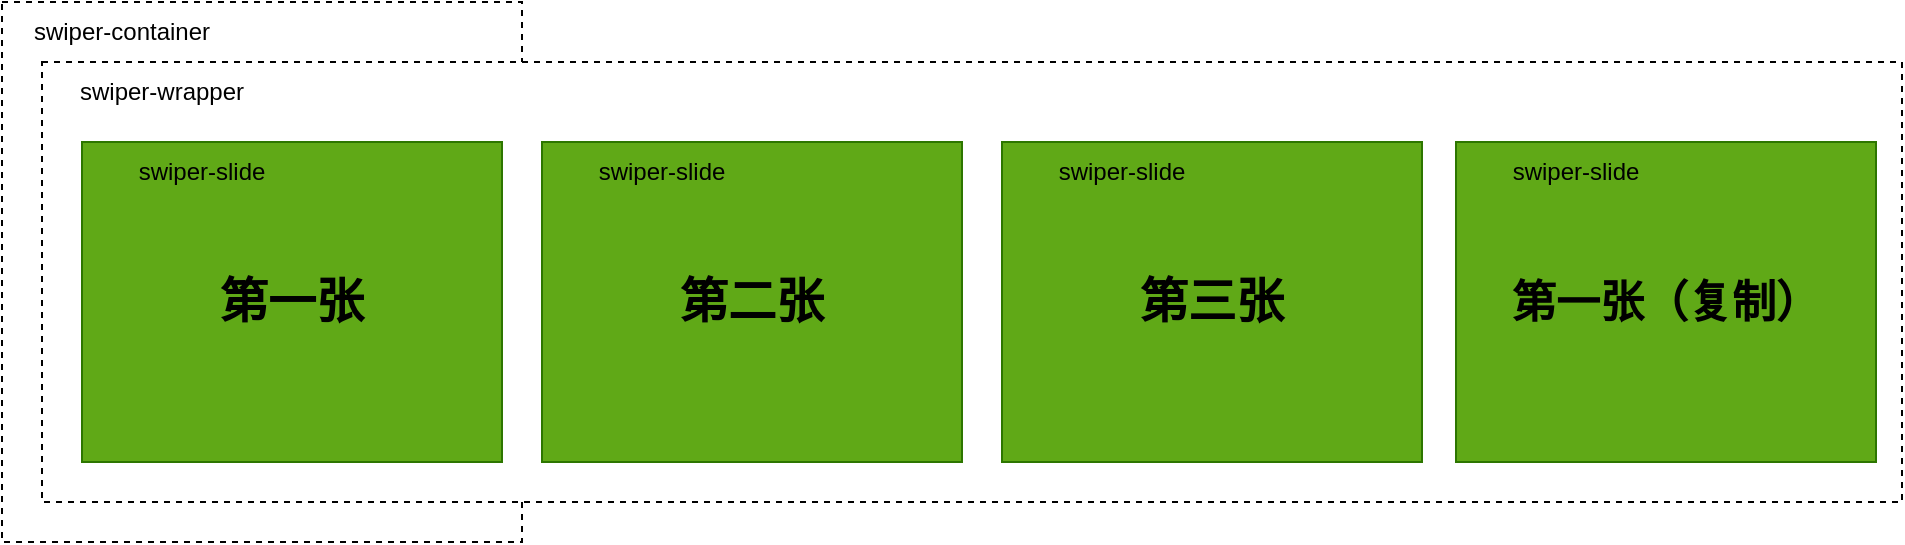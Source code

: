 <mxfile>
    <diagram id="fGUG9qmv1cIJH5dulv06" name="第 1 页">
        <mxGraphModel dx="1040" dy="458" grid="1" gridSize="10" guides="1" tooltips="1" connect="1" arrows="1" fold="1" page="1" pageScale="1" pageWidth="827" pageHeight="1169" math="0" shadow="0">
            <root>
                <mxCell id="0"/>
                <mxCell id="1" parent="0"/>
                <mxCell id="2" value="" style="rounded=0;whiteSpace=wrap;html=1;dashed=1;" parent="1" vertex="1">
                    <mxGeometry x="120" y="140" width="260" height="270" as="geometry"/>
                </mxCell>
                <mxCell id="114" value="" style="rounded=0;whiteSpace=wrap;html=1;dashed=1;" vertex="1" parent="1">
                    <mxGeometry x="140" y="170" width="930" height="220" as="geometry"/>
                </mxCell>
                <mxCell id="3" value="swiper-container" style="text;html=1;strokeColor=none;fillColor=none;align=center;verticalAlign=middle;whiteSpace=wrap;rounded=0;" parent="1" vertex="1">
                    <mxGeometry x="120" y="140" width="120" height="30" as="geometry"/>
                </mxCell>
                <mxCell id="7" value="" style="group" parent="1" vertex="1" connectable="0">
                    <mxGeometry x="160" y="210" width="210" height="160" as="geometry"/>
                </mxCell>
                <mxCell id="5" value="" style="rounded=0;whiteSpace=wrap;html=1;fillColor=#60a917;fontColor=#ffffff;strokeColor=#2D7600;" parent="7" vertex="1">
                    <mxGeometry width="210" height="160" as="geometry"/>
                </mxCell>
                <mxCell id="4" value="swiper-slide" style="text;html=1;strokeColor=none;fillColor=none;align=center;verticalAlign=middle;whiteSpace=wrap;rounded=0;" parent="7" vertex="1">
                    <mxGeometry width="120" height="30" as="geometry"/>
                </mxCell>
                <mxCell id="6" value="&lt;h1&gt;第一张&lt;/h1&gt;" style="text;html=1;strokeColor=none;fillColor=none;align=center;verticalAlign=middle;whiteSpace=wrap;rounded=0;" parent="7" vertex="1">
                    <mxGeometry x="10" y="65" width="190" height="30" as="geometry"/>
                </mxCell>
                <mxCell id="9" value="" style="group" parent="1" vertex="1" connectable="0">
                    <mxGeometry x="390" y="210" width="210" height="160" as="geometry"/>
                </mxCell>
                <mxCell id="10" value="" style="rounded=0;whiteSpace=wrap;html=1;fillColor=#60a917;fontColor=#ffffff;strokeColor=#2D7600;" parent="9" vertex="1">
                    <mxGeometry width="210" height="160" as="geometry"/>
                </mxCell>
                <mxCell id="11" value="swiper-slide" style="text;html=1;strokeColor=none;fillColor=none;align=center;verticalAlign=middle;whiteSpace=wrap;rounded=0;" parent="9" vertex="1">
                    <mxGeometry width="120" height="30" as="geometry"/>
                </mxCell>
                <mxCell id="12" value="&lt;h1&gt;第二张&lt;/h1&gt;" style="text;html=1;strokeColor=none;fillColor=none;align=center;verticalAlign=middle;whiteSpace=wrap;rounded=0;" parent="9" vertex="1">
                    <mxGeometry x="10" y="65" width="190" height="30" as="geometry"/>
                </mxCell>
                <mxCell id="18" value="" style="group" parent="1" vertex="1" connectable="0">
                    <mxGeometry x="847" y="210" width="210" height="160" as="geometry"/>
                </mxCell>
                <mxCell id="19" value="" style="rounded=0;whiteSpace=wrap;html=1;fillColor=#60a917;fontColor=#ffffff;strokeColor=#2D7600;" parent="18" vertex="1">
                    <mxGeometry width="210" height="160" as="geometry"/>
                </mxCell>
                <mxCell id="20" value="swiper-slide" style="text;html=1;strokeColor=none;fillColor=none;align=center;verticalAlign=middle;whiteSpace=wrap;rounded=0;" parent="18" vertex="1">
                    <mxGeometry width="120" height="30" as="geometry"/>
                </mxCell>
                <mxCell id="21" value="&lt;h1&gt;&lt;font style=&quot;font-size: 22px;&quot;&gt;第一张（复制）&lt;/font&gt;&lt;/h1&gt;" style="text;html=1;strokeColor=none;fillColor=none;align=center;verticalAlign=middle;whiteSpace=wrap;rounded=0;" parent="18" vertex="1">
                    <mxGeometry x="10" y="65" width="190" height="30" as="geometry"/>
                </mxCell>
                <mxCell id="117" value="" style="group" vertex="1" connectable="0" parent="1">
                    <mxGeometry x="620" y="210" width="210" height="160" as="geometry"/>
                </mxCell>
                <mxCell id="118" value="" style="rounded=0;whiteSpace=wrap;html=1;fillColor=#60a917;fontColor=#ffffff;strokeColor=#2D7600;" vertex="1" parent="117">
                    <mxGeometry width="210" height="160" as="geometry"/>
                </mxCell>
                <mxCell id="119" value="swiper-slide" style="text;html=1;strokeColor=none;fillColor=none;align=center;verticalAlign=middle;whiteSpace=wrap;rounded=0;" vertex="1" parent="117">
                    <mxGeometry width="120" height="30" as="geometry"/>
                </mxCell>
                <mxCell id="120" value="&lt;h1&gt;第三张&lt;/h1&gt;" style="text;html=1;strokeColor=none;fillColor=none;align=center;verticalAlign=middle;whiteSpace=wrap;rounded=0;" vertex="1" parent="117">
                    <mxGeometry x="10" y="65" width="190" height="30" as="geometry"/>
                </mxCell>
                <mxCell id="121" value="swiper-wrapper" style="text;html=1;strokeColor=none;fillColor=none;align=center;verticalAlign=middle;whiteSpace=wrap;rounded=0;" vertex="1" parent="1">
                    <mxGeometry x="140" y="170" width="120" height="30" as="geometry"/>
                </mxCell>
            </root>
        </mxGraphModel>
    </diagram>
</mxfile>